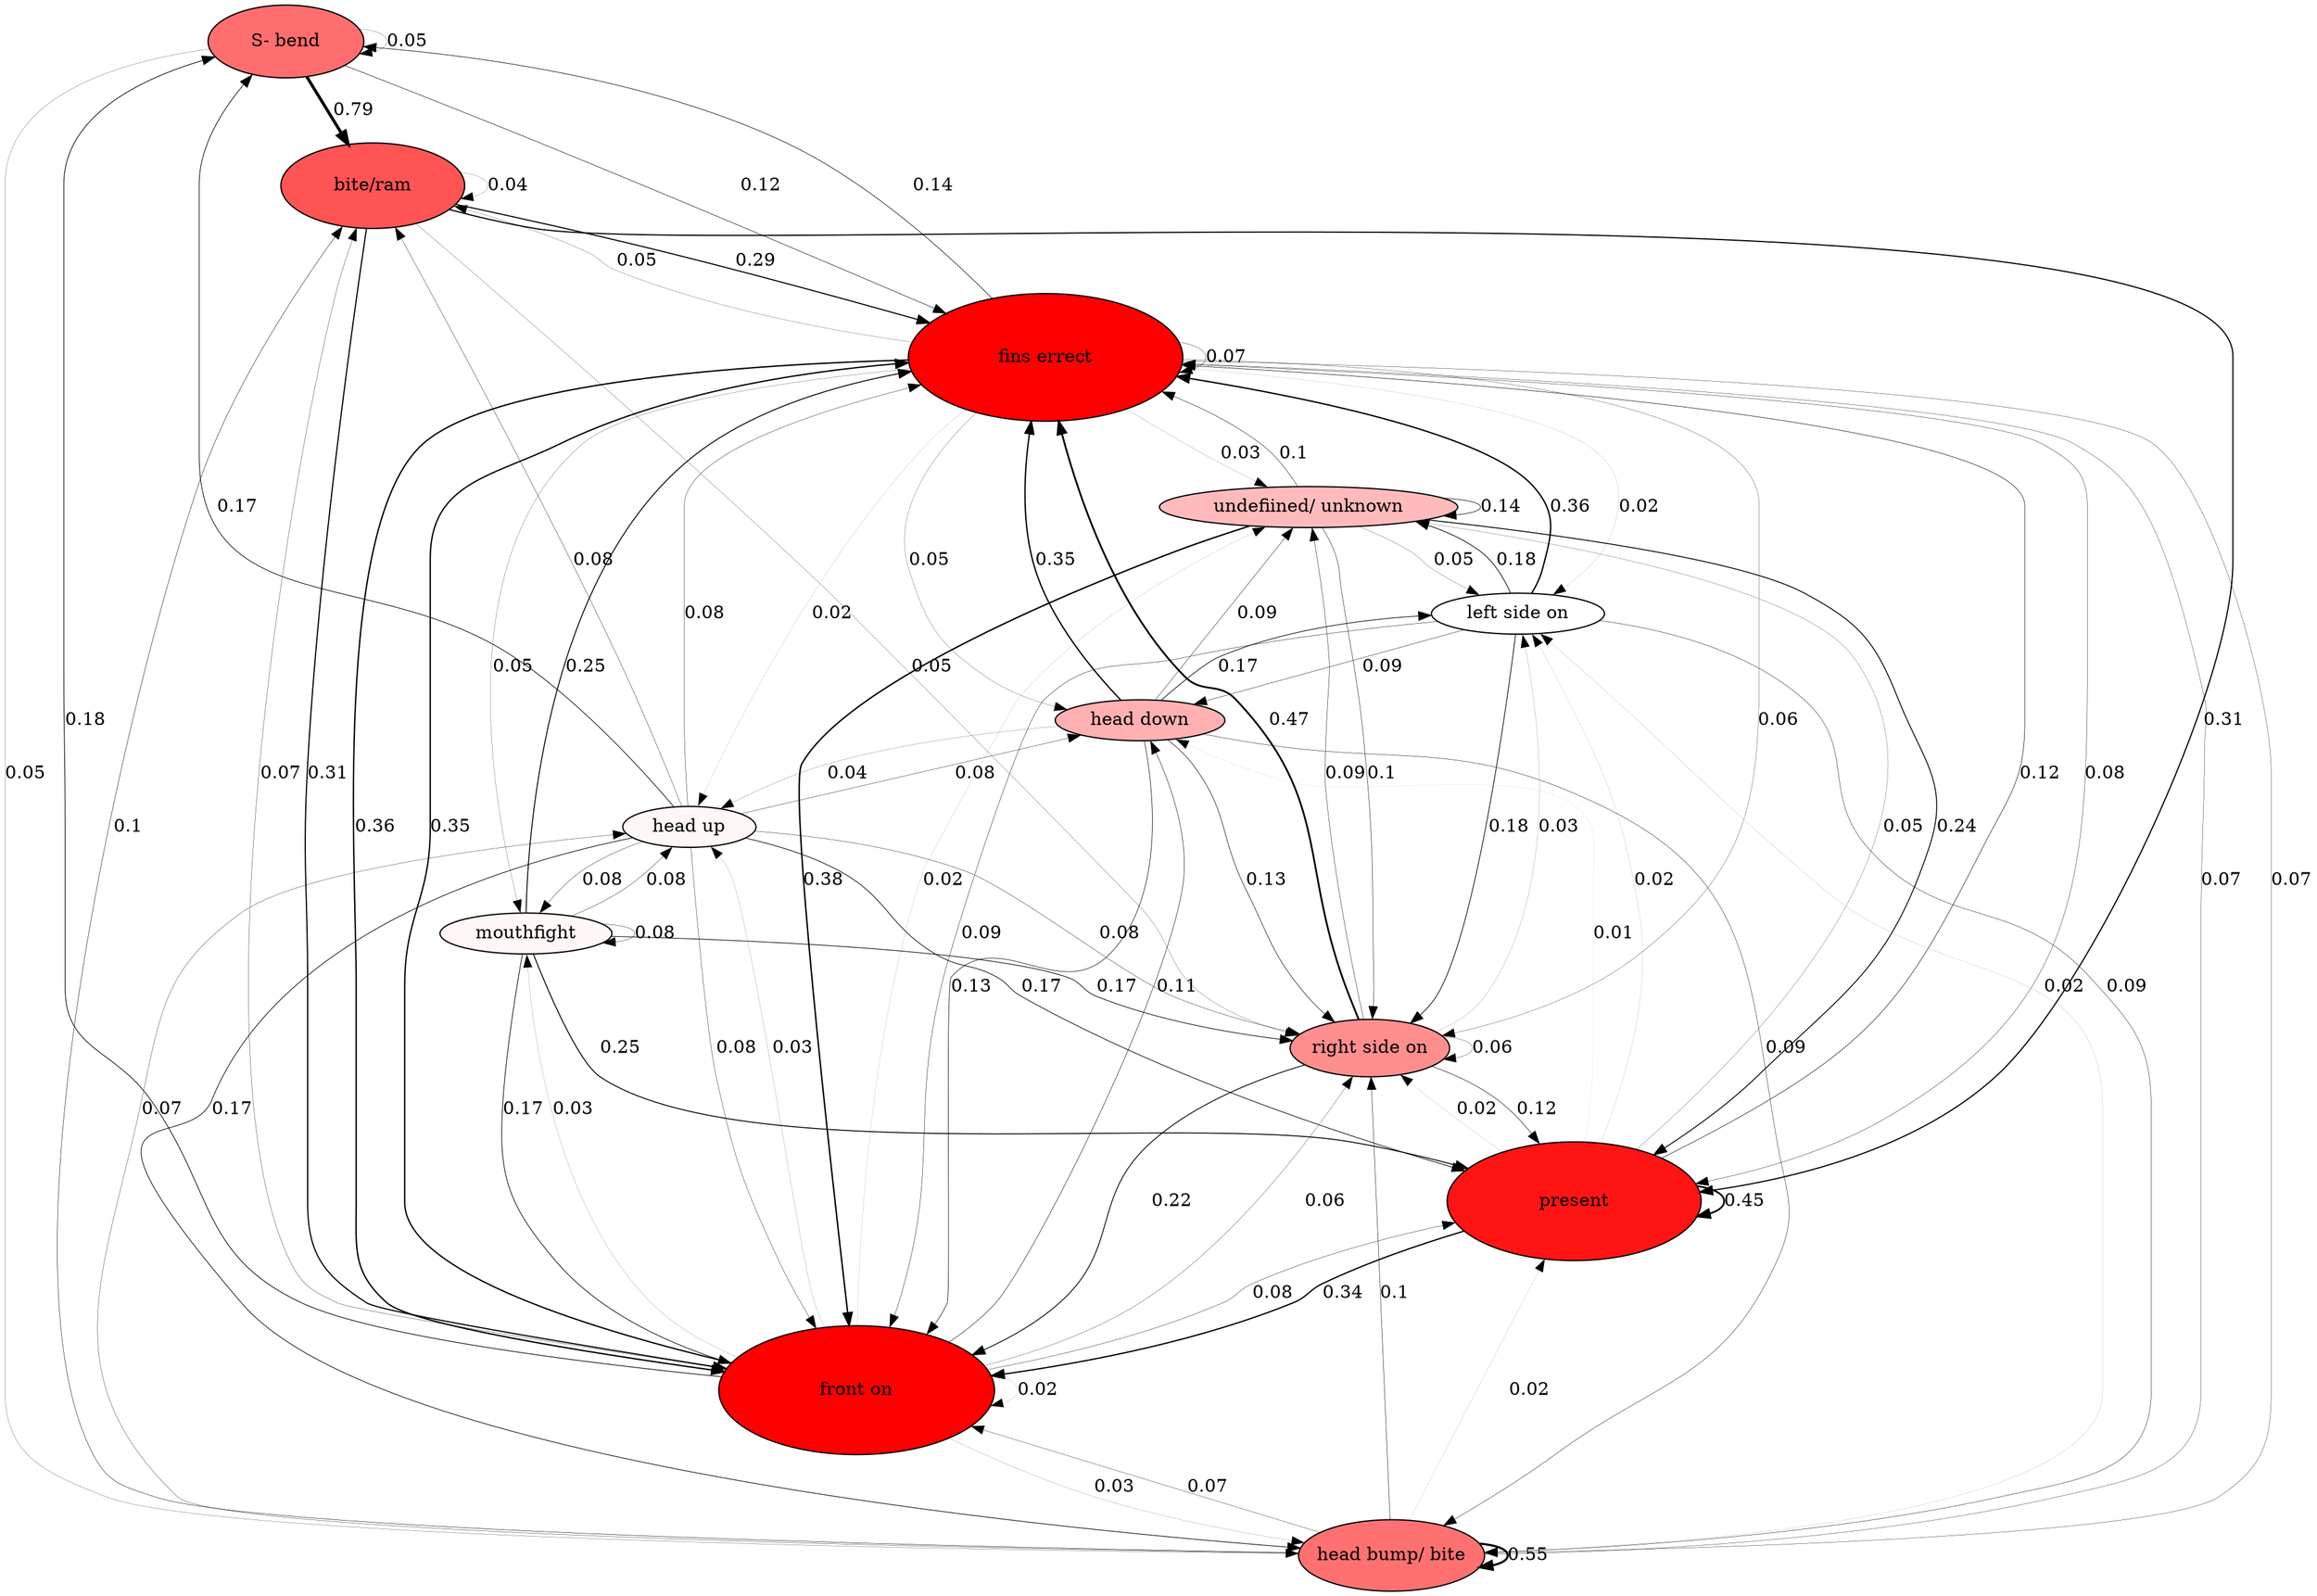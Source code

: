 digraph  {
"S- bend" [fillcolor="0.0 0.5665974982674701 1", height="0.793236497574458", style=filled, width="1.6997924948024101"];
"bite/ram" [fillcolor="0.0 0.668891847303506 1", height="0.9364485862249083", style=filled, width="2.0066755419105182"];
"fins errect" [fillcolor="0.0 0.9965793562279595 1", height="1.395211098719143", style=filled, width="2.989738068683878"];
"head bump/ bite" [fillcolor="0.0 0.5568180853686706 1", height="0.7795453195161388", style=filled, width="1.6704542561060118"];
"front on" [fillcolor="0.0 1.0 1", height="1.4", style=filled, width="3.0"];
present [fillcolor="0.0 0.9214918313517366 1", height="1.290088563892431", style=filled, width="2.76447549405521"];
"right side on" [fillcolor="0.0 0.44380083637217843 1", height="0.6213211709210498", style=filled, width="1.3314025091165353"];
"head down" [fillcolor="0.0 0.30655045207285186 1", height="0.4291706329019926", style=filled, width="0.9196513562185555"];
"head up" [fillcolor="0.0 0.03616243922264275 1", height="0.05062741491169984", style=filled, width="0.10848731766792824"];
"left side on" [fillcolor="0.0 0.0 1", height="0.0", style=filled, width="0.0"];
mouthfight [fillcolor="0.0 0.03616243922264275 1", height="0.05062741491169984", style=filled, width="0.10848731766792824"];
"undefiined/ unknown" [fillcolor="0.0 0.26874204684864295 1", height="0.3762388655881001", style=filled, width="0.8062261405459288"];
"S- bend" -> "S- bend"  [label="0.05", penwidth="0.15000000000000002"];
"S- bend" -> "bite/ram"  [label="0.79", penwidth="2.37"];
"S- bend" -> "fins errect"  [label="0.12", penwidth="0.36"];
"S- bend" -> "head bump/ bite"  [label="0.05", penwidth="0.15000000000000002"];
"bite/ram" -> "bite/ram"  [label="0.04", penwidth="0.12"];
"bite/ram" -> "fins errect"  [label="0.29", penwidth="0.8699999999999999"];
"bite/ram" -> "front on"  [label="0.31", penwidth="0.9299999999999999"];
"bite/ram" -> present  [label="0.31", penwidth="0.9299999999999999"];
"bite/ram" -> "right side on"  [label="0.05", penwidth="0.15000000000000002"];
"fins errect" -> "S- bend"  [label="0.14", penwidth="0.42000000000000004"];
"fins errect" -> "bite/ram"  [label="0.05", penwidth="0.15000000000000002"];
"fins errect" -> "fins errect"  [label="0.07", penwidth="0.21000000000000002"];
"fins errect" -> "front on"  [label="0.36", penwidth="1.08"];
"fins errect" -> "head bump/ bite"  [label="0.07", penwidth="0.21000000000000002"];
"fins errect" -> "head down"  [label="0.05", penwidth="0.15000000000000002"];
"fins errect" -> "head up"  [label="0.02", penwidth="0.06"];
"fins errect" -> "left side on"  [label="0.02", penwidth="0.06"];
"fins errect" -> mouthfight  [label="0.05", penwidth="0.15000000000000002"];
"fins errect" -> present  [label="0.08", penwidth="0.24"];
"fins errect" -> "right side on"  [label="0.06", penwidth="0.18"];
"fins errect" -> "undefiined/ unknown"  [label="0.03", penwidth="0.09"];
"head bump/ bite" -> "bite/ram"  [label="0.1", penwidth="0.30000000000000004"];
"head bump/ bite" -> "fins errect"  [label="0.07", penwidth="0.21000000000000002"];
"head bump/ bite" -> "front on"  [label="0.07", penwidth="0.21000000000000002"];
"head bump/ bite" -> "head bump/ bite"  [label="0.55", penwidth="1.6500000000000001"];
"head bump/ bite" -> "head up"  [label="0.07", penwidth="0.21000000000000002"];
"head bump/ bite" -> "left side on"  [label="0.02", penwidth="0.06"];
"head bump/ bite" -> present  [label="0.02", penwidth="0.06"];
"head bump/ bite" -> "right side on"  [label="0.1", penwidth="0.30000000000000004"];
"front on" -> "S- bend"  [label="0.18", penwidth="0.54"];
"front on" -> "bite/ram"  [label="0.07", penwidth="0.21000000000000002"];
"front on" -> "fins errect"  [label="0.35", penwidth="1.0499999999999998"];
"front on" -> "front on"  [label="0.02", penwidth="0.06"];
"front on" -> "head bump/ bite"  [label="0.03", penwidth="0.09"];
"front on" -> "head down"  [label="0.11", penwidth="0.33"];
"front on" -> "head up"  [label="0.03", penwidth="0.09"];
"front on" -> mouthfight  [label="0.03", penwidth="0.09"];
"front on" -> present  [label="0.08", penwidth="0.24"];
"front on" -> "right side on"  [label="0.06", penwidth="0.18"];
"front on" -> "undefiined/ unknown"  [label="0.02", penwidth="0.06"];
present -> "fins errect"  [label="0.12", penwidth="0.36"];
present -> "front on"  [label="0.34", penwidth="1.02"];
present -> "head down"  [label="0.01", penwidth="0.03"];
present -> "left side on"  [label="0.02", penwidth="0.06"];
present -> present  [label="0.45", penwidth="1.35"];
present -> "right side on"  [label="0.02", penwidth="0.06"];
present -> "undefiined/ unknown"  [label="0.05", penwidth="0.15000000000000002"];
"right side on" -> "fins errect"  [label="0.47", penwidth="1.41"];
"right side on" -> "front on"  [label="0.22", penwidth="0.66"];
"right side on" -> "left side on"  [label="0.03", penwidth="0.09"];
"right side on" -> present  [label="0.12", penwidth="0.36"];
"right side on" -> "right side on"  [label="0.06", penwidth="0.18"];
"right side on" -> "undefiined/ unknown"  [label="0.09", penwidth="0.27"];
"head down" -> "fins errect"  [label="0.35", penwidth="1.0499999999999998"];
"head down" -> "front on"  [label="0.13", penwidth="0.39"];
"head down" -> "head bump/ bite"  [label="0.09", penwidth="0.27"];
"head down" -> "head up"  [label="0.04", penwidth="0.12"];
"head down" -> "left side on"  [label="0.17", penwidth="0.51"];
"head down" -> "right side on"  [label="0.13", penwidth="0.39"];
"head down" -> "undefiined/ unknown"  [label="0.09", penwidth="0.27"];
"head up" -> "S- bend"  [label="0.17", penwidth="0.51"];
"head up" -> "bite/ram"  [label="0.08", penwidth="0.24"];
"head up" -> "fins errect"  [label="0.08", penwidth="0.24"];
"head up" -> "front on"  [label="0.08", penwidth="0.24"];
"head up" -> "head bump/ bite"  [label="0.17", penwidth="0.51"];
"head up" -> "head down"  [label="0.08", penwidth="0.24"];
"head up" -> mouthfight  [label="0.08", penwidth="0.24"];
"head up" -> present  [label="0.17", penwidth="0.51"];
"head up" -> "right side on"  [label="0.08", penwidth="0.24"];
"left side on" -> "fins errect"  [label="0.36", penwidth="1.08"];
"left side on" -> "front on"  [label="0.09", penwidth="0.27"];
"left side on" -> "head bump/ bite"  [label="0.09", penwidth="0.27"];
"left side on" -> "head down"  [label="0.09", penwidth="0.27"];
"left side on" -> "right side on"  [label="0.18", penwidth="0.54"];
"left side on" -> "undefiined/ unknown"  [label="0.18", penwidth="0.54"];
mouthfight -> "fins errect"  [label="0.25", penwidth="0.75"];
mouthfight -> "front on"  [label="0.17", penwidth="0.51"];
mouthfight -> "head up"  [label="0.08", penwidth="0.24"];
mouthfight -> mouthfight  [label="0.08", penwidth="0.24"];
mouthfight -> present  [label="0.25", penwidth="0.75"];
mouthfight -> "right side on"  [label="0.17", penwidth="0.51"];
"undefiined/ unknown" -> "fins errect"  [label="0.1", penwidth="0.30000000000000004"];
"undefiined/ unknown" -> "front on"  [label="0.38", penwidth="1.1400000000000001"];
"undefiined/ unknown" -> "left side on"  [label="0.05", penwidth="0.15000000000000002"];
"undefiined/ unknown" -> present  [label="0.24", penwidth="0.72"];
"undefiined/ unknown" -> "right side on"  [label="0.1", penwidth="0.30000000000000004"];
"undefiined/ unknown" -> "undefiined/ unknown"  [label="0.14", penwidth="0.42000000000000004"];
}
